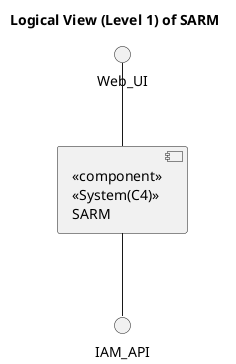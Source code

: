 ﻿@startuml

title "Logical View (Level 1) of SARM"


  IAM_API -up- [<<component>>\n<<System(C4)>>\nSARM]
  Web_UI -down- [<<component>>\n<<System(C4)>>\nSARM]

@enduml

